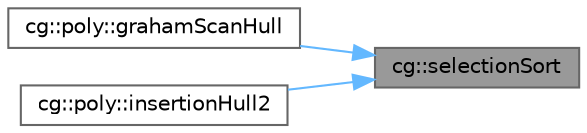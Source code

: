 digraph "cg::selectionSort"
{
 // LATEX_PDF_SIZE
  bgcolor="transparent";
  edge [fontname=Helvetica,fontsize=10,labelfontname=Helvetica,labelfontsize=10];
  node [fontname=Helvetica,fontsize=10,shape=box,height=0.2,width=0.4];
  rankdir="RL";
  Node1 [id="Node000001",label="cg::selectionSort",height=0.2,width=0.4,color="gray40", fillcolor="grey60", style="filled", fontcolor="black",tooltip=" "];
  Node1 -> Node2 [id="edge1_Node000001_Node000002",dir="back",color="steelblue1",style="solid",tooltip=" "];
  Node2 [id="Node000002",label="cg::poly::grahamScanHull",height=0.2,width=0.4,color="grey40", fillcolor="white", style="filled",URL="$namespacecg_1_1poly.html#ad052651ffb06c83182d7a99ec312a5fa",tooltip=" "];
  Node1 -> Node3 [id="edge2_Node000001_Node000003",dir="back",color="steelblue1",style="solid",tooltip=" "];
  Node3 [id="Node000003",label="cg::poly::insertionHull2",height=0.2,width=0.4,color="grey40", fillcolor="white", style="filled",URL="$namespacecg_1_1poly.html#abcf699e4474b52a9149e77073be58bc9",tooltip=" "];
}
